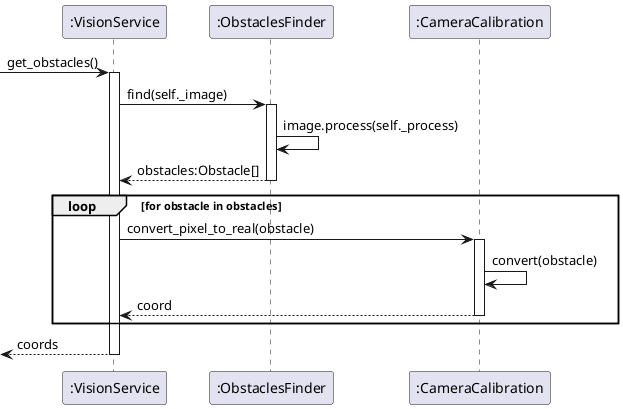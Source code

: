 @startuml

participant ":VisionService" as vision
participant ":ObstaclesFinder" as obstacles
participant ":CameraCalibration" as calibration

[-> vision : get_obstacles()
activate vision
vision -> obstacles ++ : find(self._image)
obstacles -> obstacles : image.process(self._process)
return obstacles:Obstacle[]
loop for obstacle in obstacles
vision -> calibration ++ : convert_pixel_to_real(obstacle)
calibration -> calibration : convert(obstacle)
return coord
end
[<--vision : coords
deactivate vision

@enduml